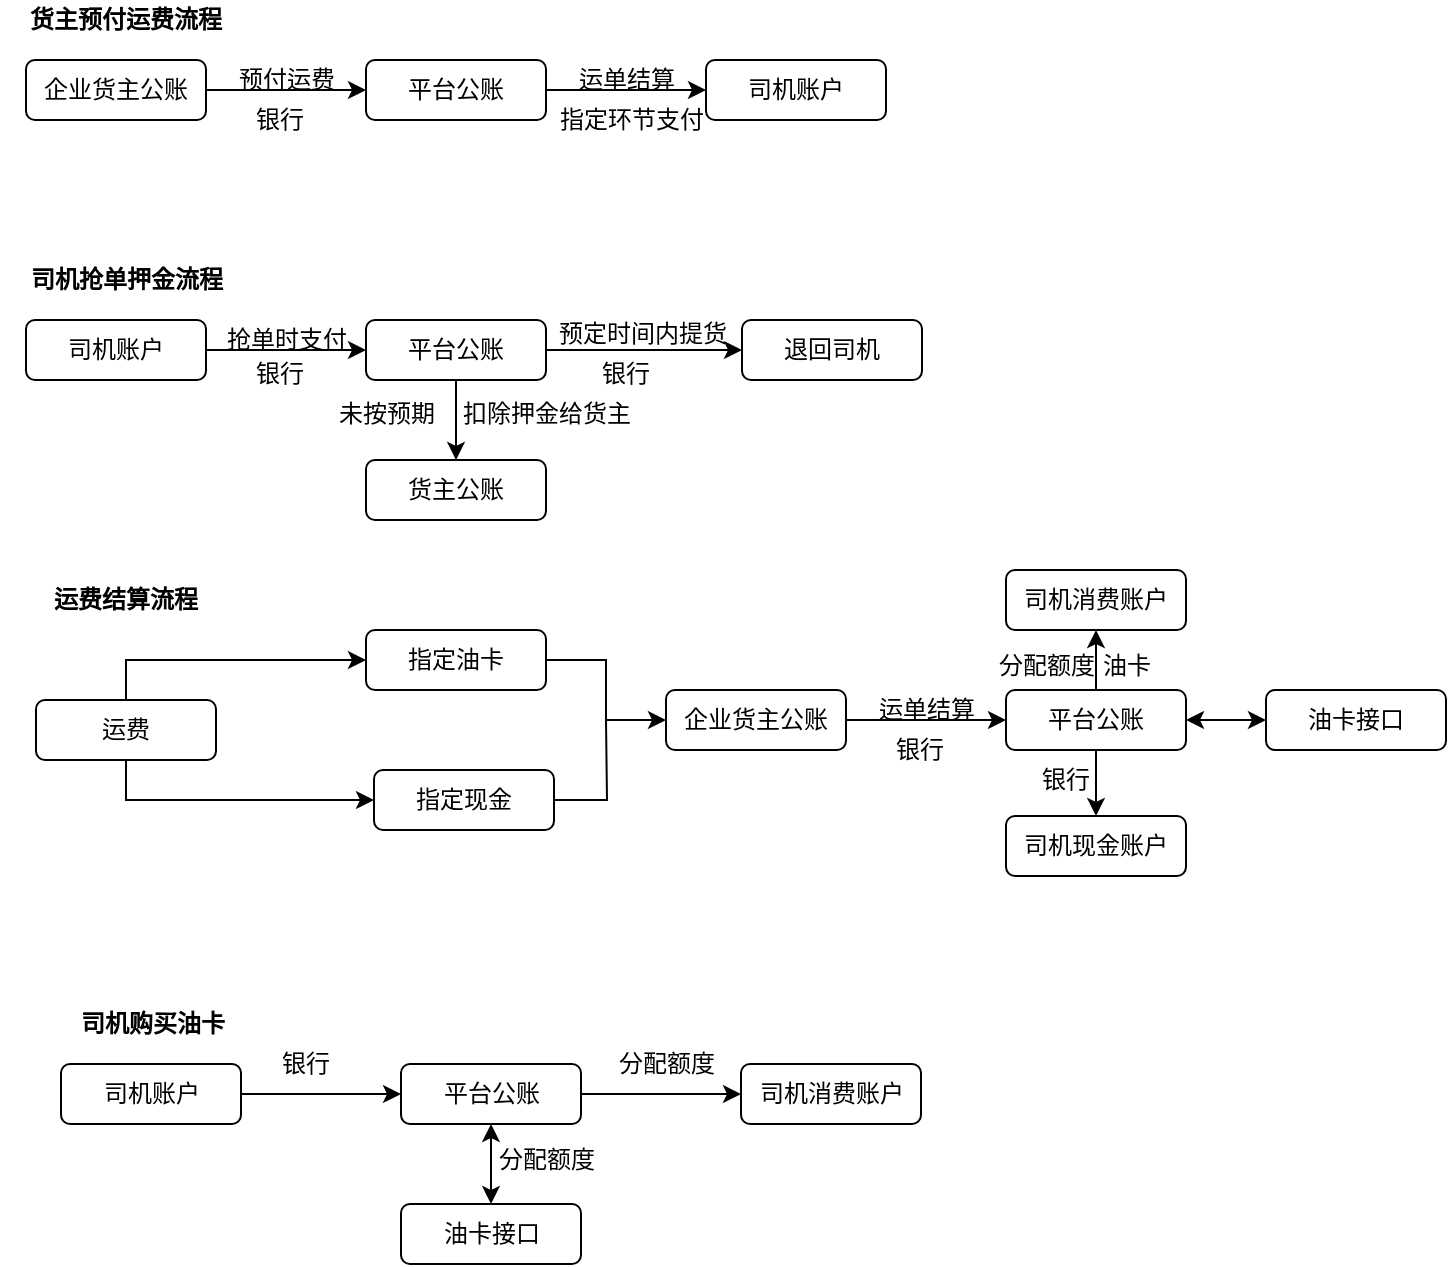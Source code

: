 <mxfile version="12.4.3" type="github" pages="1">
  <diagram id="dzUTsmSWLzQx29jHoYtT" name="第 1 页">
    <mxGraphModel dx="2023" dy="478" grid="1" gridSize="10" guides="1" tooltips="1" connect="1" arrows="1" fold="1" page="1" pageScale="1" pageWidth="1169" pageHeight="827" math="0" shadow="0">
      <root>
        <mxCell id="0"/>
        <mxCell id="1" parent="0"/>
        <mxCell id="9WKI9fpXjwttafOhEG8B-5" value="货主预付运费流程" style="text;html=1;strokeColor=none;fillColor=none;align=center;verticalAlign=middle;whiteSpace=wrap;rounded=0;fontStyle=1" vertex="1" parent="1">
          <mxGeometry x="-800" y="20" width="100" height="20" as="geometry"/>
        </mxCell>
        <mxCell id="9WKI9fpXjwttafOhEG8B-8" value="" style="edgeStyle=orthogonalEdgeStyle;rounded=0;orthogonalLoop=1;jettySize=auto;html=1;" edge="1" parent="1" source="9WKI9fpXjwttafOhEG8B-6" target="9WKI9fpXjwttafOhEG8B-7">
          <mxGeometry relative="1" as="geometry"/>
        </mxCell>
        <mxCell id="9WKI9fpXjwttafOhEG8B-6" value="企业货主公账" style="rounded=1;whiteSpace=wrap;html=1;" vertex="1" parent="1">
          <mxGeometry x="-800" y="50" width="90" height="30" as="geometry"/>
        </mxCell>
        <mxCell id="9WKI9fpXjwttafOhEG8B-15" value="" style="edgeStyle=orthogonalEdgeStyle;rounded=0;orthogonalLoop=1;jettySize=auto;html=1;" edge="1" parent="1" source="9WKI9fpXjwttafOhEG8B-7" target="9WKI9fpXjwttafOhEG8B-14">
          <mxGeometry relative="1" as="geometry"/>
        </mxCell>
        <mxCell id="9WKI9fpXjwttafOhEG8B-7" value="平台公账" style="rounded=1;whiteSpace=wrap;html=1;" vertex="1" parent="1">
          <mxGeometry x="-630" y="50" width="90" height="30" as="geometry"/>
        </mxCell>
        <mxCell id="9WKI9fpXjwttafOhEG8B-14" value="司机账户" style="rounded=1;whiteSpace=wrap;html=1;" vertex="1" parent="1">
          <mxGeometry x="-460" y="50" width="90" height="30" as="geometry"/>
        </mxCell>
        <mxCell id="9WKI9fpXjwttafOhEG8B-13" value="预付运费" style="text;html=1;align=center;verticalAlign=middle;resizable=0;points=[];;autosize=1;" vertex="1" parent="1">
          <mxGeometry x="-700" y="50" width="60" height="20" as="geometry"/>
        </mxCell>
        <mxCell id="9WKI9fpXjwttafOhEG8B-16" value="运单结算" style="text;html=1;align=center;verticalAlign=middle;resizable=0;points=[];;autosize=1;" vertex="1" parent="1">
          <mxGeometry x="-530" y="50" width="60" height="20" as="geometry"/>
        </mxCell>
        <mxCell id="9WKI9fpXjwttafOhEG8B-17" value="指定环节支付" style="text;html=1;strokeColor=none;fillColor=none;align=center;verticalAlign=middle;whiteSpace=wrap;rounded=0;" vertex="1" parent="1">
          <mxGeometry x="-552" y="70" width="110" height="20" as="geometry"/>
        </mxCell>
        <mxCell id="9WKI9fpXjwttafOhEG8B-22" value="司机抢单押金流程" style="text;html=1;strokeColor=none;fillColor=none;align=center;verticalAlign=middle;whiteSpace=wrap;rounded=0;fontStyle=1" vertex="1" parent="1">
          <mxGeometry x="-812.5" y="150" width="125" height="20" as="geometry"/>
        </mxCell>
        <mxCell id="9WKI9fpXjwttafOhEG8B-25" value="" style="edgeStyle=orthogonalEdgeStyle;rounded=0;orthogonalLoop=1;jettySize=auto;html=1;" edge="1" parent="1" source="9WKI9fpXjwttafOhEG8B-23" target="9WKI9fpXjwttafOhEG8B-24">
          <mxGeometry relative="1" as="geometry"/>
        </mxCell>
        <mxCell id="9WKI9fpXjwttafOhEG8B-23" value="司机账户" style="rounded=1;whiteSpace=wrap;html=1;" vertex="1" parent="1">
          <mxGeometry x="-800" y="180" width="90" height="30" as="geometry"/>
        </mxCell>
        <mxCell id="9WKI9fpXjwttafOhEG8B-28" value="" style="edgeStyle=orthogonalEdgeStyle;rounded=0;orthogonalLoop=1;jettySize=auto;html=1;" edge="1" parent="1" source="9WKI9fpXjwttafOhEG8B-24" target="9WKI9fpXjwttafOhEG8B-27">
          <mxGeometry relative="1" as="geometry"/>
        </mxCell>
        <mxCell id="9WKI9fpXjwttafOhEG8B-92" value="" style="edgeStyle=orthogonalEdgeStyle;rounded=0;orthogonalLoop=1;jettySize=auto;html=1;startArrow=none;startFill=0;endArrow=classic;endFill=1;" edge="1" parent="1" source="9WKI9fpXjwttafOhEG8B-24" target="9WKI9fpXjwttafOhEG8B-91">
          <mxGeometry relative="1" as="geometry"/>
        </mxCell>
        <mxCell id="9WKI9fpXjwttafOhEG8B-24" value="平台公账" style="rounded=1;whiteSpace=wrap;html=1;" vertex="1" parent="1">
          <mxGeometry x="-630" y="180" width="90" height="30" as="geometry"/>
        </mxCell>
        <mxCell id="9WKI9fpXjwttafOhEG8B-91" value="货主公账" style="rounded=1;whiteSpace=wrap;html=1;" vertex="1" parent="1">
          <mxGeometry x="-630" y="250" width="90" height="30" as="geometry"/>
        </mxCell>
        <mxCell id="9WKI9fpXjwttafOhEG8B-27" value="退回司机" style="rounded=1;whiteSpace=wrap;html=1;" vertex="1" parent="1">
          <mxGeometry x="-442" y="180" width="90" height="30" as="geometry"/>
        </mxCell>
        <mxCell id="9WKI9fpXjwttafOhEG8B-26" value="抢单时支付" style="text;html=1;align=center;verticalAlign=middle;resizable=0;points=[];;autosize=1;" vertex="1" parent="1">
          <mxGeometry x="-710" y="180" width="80" height="20" as="geometry"/>
        </mxCell>
        <mxCell id="9WKI9fpXjwttafOhEG8B-29" value="预定时间内提货" style="text;html=1;align=center;verticalAlign=middle;resizable=0;points=[];;autosize=1;" vertex="1" parent="1">
          <mxGeometry x="-542" y="177" width="100" height="20" as="geometry"/>
        </mxCell>
        <mxCell id="9WKI9fpXjwttafOhEG8B-30" value="银行" style="text;html=1;strokeColor=none;fillColor=none;align=center;verticalAlign=middle;whiteSpace=wrap;rounded=0;" vertex="1" parent="1">
          <mxGeometry x="-693" y="197" width="40" height="20" as="geometry"/>
        </mxCell>
        <mxCell id="9WKI9fpXjwttafOhEG8B-31" value="银行" style="text;html=1;strokeColor=none;fillColor=none;align=center;verticalAlign=middle;whiteSpace=wrap;rounded=0;" vertex="1" parent="1">
          <mxGeometry x="-520" y="197" width="40" height="20" as="geometry"/>
        </mxCell>
        <mxCell id="9WKI9fpXjwttafOhEG8B-34" value="银行" style="text;html=1;strokeColor=none;fillColor=none;align=center;verticalAlign=middle;whiteSpace=wrap;rounded=0;" vertex="1" parent="1">
          <mxGeometry x="-693" y="70" width="40" height="20" as="geometry"/>
        </mxCell>
        <mxCell id="9WKI9fpXjwttafOhEG8B-35" value="运费结算流程" style="text;html=1;strokeColor=none;fillColor=none;align=center;verticalAlign=middle;whiteSpace=wrap;rounded=0;fontStyle=1" vertex="1" parent="1">
          <mxGeometry x="-800" y="310" width="100" height="20" as="geometry"/>
        </mxCell>
        <mxCell id="9WKI9fpXjwttafOhEG8B-36" value="" style="edgeStyle=orthogonalEdgeStyle;rounded=0;orthogonalLoop=1;jettySize=auto;html=1;" edge="1" parent="1" source="9WKI9fpXjwttafOhEG8B-37" target="9WKI9fpXjwttafOhEG8B-39">
          <mxGeometry relative="1" as="geometry"/>
        </mxCell>
        <mxCell id="9WKI9fpXjwttafOhEG8B-37" value="企业货主公账" style="rounded=1;whiteSpace=wrap;html=1;" vertex="1" parent="1">
          <mxGeometry x="-480" y="365" width="90" height="30" as="geometry"/>
        </mxCell>
        <mxCell id="9WKI9fpXjwttafOhEG8B-38" value="" style="edgeStyle=orthogonalEdgeStyle;rounded=0;orthogonalLoop=1;jettySize=auto;html=1;" edge="1" parent="1" source="9WKI9fpXjwttafOhEG8B-39" target="9WKI9fpXjwttafOhEG8B-40">
          <mxGeometry relative="1" as="geometry"/>
        </mxCell>
        <mxCell id="9WKI9fpXjwttafOhEG8B-78" value="" style="edgeStyle=orthogonalEdgeStyle;rounded=0;orthogonalLoop=1;jettySize=auto;html=1;endArrow=classic;endFill=1;" edge="1" parent="1" source="9WKI9fpXjwttafOhEG8B-39" target="9WKI9fpXjwttafOhEG8B-77">
          <mxGeometry relative="1" as="geometry"/>
        </mxCell>
        <mxCell id="9WKI9fpXjwttafOhEG8B-83" value="" style="edgeStyle=orthogonalEdgeStyle;rounded=0;orthogonalLoop=1;jettySize=auto;html=1;startArrow=classic;startFill=1;endArrow=classic;endFill=1;" edge="1" parent="1" source="9WKI9fpXjwttafOhEG8B-39" target="9WKI9fpXjwttafOhEG8B-82">
          <mxGeometry relative="1" as="geometry"/>
        </mxCell>
        <mxCell id="9WKI9fpXjwttafOhEG8B-39" value="平台公账" style="rounded=1;whiteSpace=wrap;html=1;" vertex="1" parent="1">
          <mxGeometry x="-310" y="365" width="90" height="30" as="geometry"/>
        </mxCell>
        <mxCell id="9WKI9fpXjwttafOhEG8B-82" value="油卡接口" style="rounded=1;whiteSpace=wrap;html=1;" vertex="1" parent="1">
          <mxGeometry x="-180" y="365" width="90" height="30" as="geometry"/>
        </mxCell>
        <mxCell id="9WKI9fpXjwttafOhEG8B-77" value="司机消费账户" style="rounded=1;whiteSpace=wrap;html=1;" vertex="1" parent="1">
          <mxGeometry x="-310" y="305" width="90" height="30" as="geometry"/>
        </mxCell>
        <mxCell id="9WKI9fpXjwttafOhEG8B-40" value="司机现金账户" style="rounded=1;whiteSpace=wrap;html=1;" vertex="1" parent="1">
          <mxGeometry x="-310" y="428" width="90" height="30" as="geometry"/>
        </mxCell>
        <mxCell id="9WKI9fpXjwttafOhEG8B-41" value="运单结算" style="text;html=1;align=center;verticalAlign=middle;resizable=0;points=[];;autosize=1;" vertex="1" parent="1">
          <mxGeometry x="-380" y="365" width="60" height="20" as="geometry"/>
        </mxCell>
        <mxCell id="9WKI9fpXjwttafOhEG8B-44" value="银行" style="text;html=1;strokeColor=none;fillColor=none;align=center;verticalAlign=middle;whiteSpace=wrap;rounded=0;" vertex="1" parent="1">
          <mxGeometry x="-373" y="385" width="40" height="20" as="geometry"/>
        </mxCell>
        <mxCell id="9WKI9fpXjwttafOhEG8B-45" value="银行" style="text;html=1;strokeColor=none;fillColor=none;align=center;verticalAlign=middle;whiteSpace=wrap;rounded=0;" vertex="1" parent="1">
          <mxGeometry x="-300" y="400" width="40" height="20" as="geometry"/>
        </mxCell>
        <mxCell id="9WKI9fpXjwttafOhEG8B-50" value="" style="edgeStyle=orthogonalEdgeStyle;rounded=0;orthogonalLoop=1;jettySize=auto;html=1;exitX=0.5;exitY=1;exitDx=0;exitDy=0;entryX=0;entryY=0.5;entryDx=0;entryDy=0;" edge="1" parent="1" source="9WKI9fpXjwttafOhEG8B-48" target="9WKI9fpXjwttafOhEG8B-49">
          <mxGeometry relative="1" as="geometry">
            <Array as="points">
              <mxPoint x="-750" y="420"/>
              <mxPoint x="-630" y="420"/>
            </Array>
          </mxGeometry>
        </mxCell>
        <mxCell id="9WKI9fpXjwttafOhEG8B-52" value="" style="edgeStyle=orthogonalEdgeStyle;rounded=0;orthogonalLoop=1;jettySize=auto;html=1;exitX=0.5;exitY=0;exitDx=0;exitDy=0;entryX=0;entryY=0.5;entryDx=0;entryDy=0;" edge="1" parent="1" source="9WKI9fpXjwttafOhEG8B-48" target="9WKI9fpXjwttafOhEG8B-51">
          <mxGeometry relative="1" as="geometry"/>
        </mxCell>
        <mxCell id="9WKI9fpXjwttafOhEG8B-48" value="运费" style="rounded=1;whiteSpace=wrap;html=1;" vertex="1" parent="1">
          <mxGeometry x="-795" y="370" width="90" height="30" as="geometry"/>
        </mxCell>
        <mxCell id="9WKI9fpXjwttafOhEG8B-53" style="edgeStyle=orthogonalEdgeStyle;rounded=0;orthogonalLoop=1;jettySize=auto;html=1;entryX=0;entryY=0.5;entryDx=0;entryDy=0;" edge="1" parent="1" source="9WKI9fpXjwttafOhEG8B-51" target="9WKI9fpXjwttafOhEG8B-37">
          <mxGeometry relative="1" as="geometry"/>
        </mxCell>
        <mxCell id="9WKI9fpXjwttafOhEG8B-51" value="指定油卡" style="rounded=1;whiteSpace=wrap;html=1;" vertex="1" parent="1">
          <mxGeometry x="-630" y="335" width="90" height="30" as="geometry"/>
        </mxCell>
        <mxCell id="9WKI9fpXjwttafOhEG8B-54" style="edgeStyle=orthogonalEdgeStyle;rounded=0;orthogonalLoop=1;jettySize=auto;html=1;endArrow=none;endFill=0;" edge="1" parent="1" source="9WKI9fpXjwttafOhEG8B-49">
          <mxGeometry relative="1" as="geometry">
            <mxPoint x="-510" y="380" as="targetPoint"/>
          </mxGeometry>
        </mxCell>
        <mxCell id="9WKI9fpXjwttafOhEG8B-49" value="指定现金" style="rounded=1;whiteSpace=wrap;html=1;" vertex="1" parent="1">
          <mxGeometry x="-626" y="405" width="90" height="30" as="geometry"/>
        </mxCell>
        <mxCell id="9WKI9fpXjwttafOhEG8B-59" value="司机购买油卡" style="text;html=1;strokeColor=none;fillColor=none;align=center;verticalAlign=middle;whiteSpace=wrap;rounded=0;fontStyle=1" vertex="1" parent="1">
          <mxGeometry x="-799" y="522" width="125" height="20" as="geometry"/>
        </mxCell>
        <mxCell id="9WKI9fpXjwttafOhEG8B-60" value="" style="edgeStyle=orthogonalEdgeStyle;rounded=0;orthogonalLoop=1;jettySize=auto;html=1;" edge="1" parent="1" source="9WKI9fpXjwttafOhEG8B-61" target="9WKI9fpXjwttafOhEG8B-63">
          <mxGeometry relative="1" as="geometry"/>
        </mxCell>
        <mxCell id="9WKI9fpXjwttafOhEG8B-61" value="司机账户" style="rounded=1;whiteSpace=wrap;html=1;" vertex="1" parent="1">
          <mxGeometry x="-782.5" y="552" width="90" height="30" as="geometry"/>
        </mxCell>
        <mxCell id="9WKI9fpXjwttafOhEG8B-62" value="" style="edgeStyle=orthogonalEdgeStyle;rounded=0;orthogonalLoop=1;jettySize=auto;html=1;" edge="1" parent="1" source="9WKI9fpXjwttafOhEG8B-63" target="9WKI9fpXjwttafOhEG8B-64">
          <mxGeometry relative="1" as="geometry"/>
        </mxCell>
        <mxCell id="9WKI9fpXjwttafOhEG8B-87" value="" style="edgeStyle=orthogonalEdgeStyle;rounded=0;orthogonalLoop=1;jettySize=auto;html=1;startArrow=classic;startFill=1;endArrow=classic;endFill=1;" edge="1" parent="1" source="9WKI9fpXjwttafOhEG8B-63" target="9WKI9fpXjwttafOhEG8B-86">
          <mxGeometry relative="1" as="geometry"/>
        </mxCell>
        <mxCell id="9WKI9fpXjwttafOhEG8B-63" value="平台公账" style="rounded=1;whiteSpace=wrap;html=1;" vertex="1" parent="1">
          <mxGeometry x="-612.5" y="552" width="90" height="30" as="geometry"/>
        </mxCell>
        <mxCell id="9WKI9fpXjwttafOhEG8B-86" value="油卡接口" style="rounded=1;whiteSpace=wrap;html=1;" vertex="1" parent="1">
          <mxGeometry x="-612.5" y="622" width="90" height="30" as="geometry"/>
        </mxCell>
        <mxCell id="9WKI9fpXjwttafOhEG8B-64" value="司机消费账户" style="rounded=1;whiteSpace=wrap;html=1;" vertex="1" parent="1">
          <mxGeometry x="-442.5" y="552" width="90" height="30" as="geometry"/>
        </mxCell>
        <mxCell id="9WKI9fpXjwttafOhEG8B-67" value="银行" style="text;html=1;strokeColor=none;fillColor=none;align=center;verticalAlign=middle;whiteSpace=wrap;rounded=0;" vertex="1" parent="1">
          <mxGeometry x="-680" y="542" width="40" height="20" as="geometry"/>
        </mxCell>
        <mxCell id="9WKI9fpXjwttafOhEG8B-79" value="油卡" style="text;html=1;align=center;verticalAlign=middle;resizable=0;points=[];;autosize=1;" vertex="1" parent="1">
          <mxGeometry x="-270" y="343" width="40" height="20" as="geometry"/>
        </mxCell>
        <mxCell id="9WKI9fpXjwttafOhEG8B-88" value="分配额度" style="text;html=1;align=center;verticalAlign=middle;resizable=0;points=[];;autosize=1;" vertex="1" parent="1">
          <mxGeometry x="-570" y="590" width="60" height="20" as="geometry"/>
        </mxCell>
        <mxCell id="9WKI9fpXjwttafOhEG8B-89" value="分配额度" style="text;html=1;align=center;verticalAlign=middle;resizable=0;points=[];;autosize=1;" vertex="1" parent="1">
          <mxGeometry x="-510" y="542" width="60" height="20" as="geometry"/>
        </mxCell>
        <mxCell id="9WKI9fpXjwttafOhEG8B-90" value="分配额度" style="text;html=1;align=center;verticalAlign=middle;resizable=0;points=[];;autosize=1;" vertex="1" parent="1">
          <mxGeometry x="-320" y="343" width="60" height="20" as="geometry"/>
        </mxCell>
        <mxCell id="9WKI9fpXjwttafOhEG8B-95" value="扣除押金给货主" style="text;html=1;align=center;verticalAlign=middle;resizable=0;points=[];;autosize=1;" vertex="1" parent="1">
          <mxGeometry x="-590" y="217" width="100" height="20" as="geometry"/>
        </mxCell>
        <mxCell id="9WKI9fpXjwttafOhEG8B-96" value="未按预期" style="text;html=1;align=center;verticalAlign=middle;resizable=0;points=[];;autosize=1;" vertex="1" parent="1">
          <mxGeometry x="-650" y="217" width="60" height="20" as="geometry"/>
        </mxCell>
      </root>
    </mxGraphModel>
  </diagram>
</mxfile>

